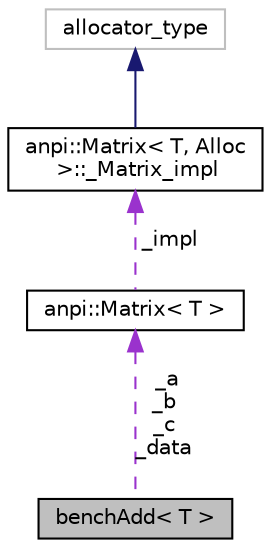 digraph "benchAdd&lt; T &gt;"
{
  edge [fontname="Helvetica",fontsize="10",labelfontname="Helvetica",labelfontsize="10"];
  node [fontname="Helvetica",fontsize="10",shape=record];
  Node5 [label="benchAdd\< T \>",height=0.2,width=0.4,color="black", fillcolor="grey75", style="filled", fontcolor="black"];
  Node6 -> Node5 [dir="back",color="darkorchid3",fontsize="10",style="dashed",label=" _a\n_b\n_c\n_data" ];
  Node6 [label="anpi::Matrix\< T \>",height=0.2,width=0.4,color="black", fillcolor="white", style="filled",URL="$de/dee/classanpi_1_1Matrix.html"];
  Node7 -> Node6 [dir="back",color="darkorchid3",fontsize="10",style="dashed",label=" _impl" ];
  Node7 [label="anpi::Matrix\< T, Alloc\l \>::_Matrix_impl",height=0.2,width=0.4,color="black", fillcolor="white", style="filled",URL="$d8/df4/structanpi_1_1Matrix_1_1__Matrix__impl.html"];
  Node8 -> Node7 [dir="back",color="midnightblue",fontsize="10",style="solid"];
  Node8 [label="allocator_type",height=0.2,width=0.4,color="grey75", fillcolor="white", style="filled"];
}
